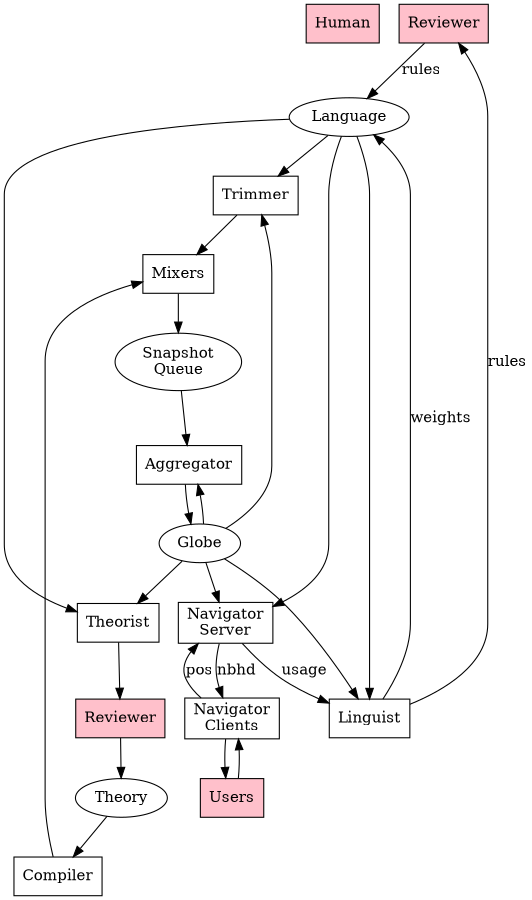 digraph G {
	overlap=false;
	size="6,6";

	node [shape=box];
	Human [style=filled, fillcolor=pink];

	lang_reviewer [label="Reviewer", style=filled, fillcolor=pink];
	theory_reviewer [label="Reviewer", style=filled, fillcolor=pink];
	db_queue [label="Snapshot\nQueue"];

	Globe -> Trimmer;
	Language -> Trimmer;
	Trimmer -> Mixers -> db_queue -> Aggregator -> Globe;
	Globe -> Aggregator;

	Globe -> Theorist;
	Language ->  Theorist;
	Theorist -> theory_reviewer -> Theory -> Compiler -> Mixers;

	Globe -> Linguist;
	Language -> Linguist;
	//Linguist -> lang_reviewer -> Language;
	Linguist -> Language [label="weights"];
	Linguist -> lang_reviewer -> Language [label="rules"];

	//subgraph cluster_navigator {
	//	color = purple;
	//	label = "Navigator";
	subgraph navigator {
		node [shape=box];
		Users [style=filled, fillcolor=pink];
		nav_server [label="Navigator\nServer"];
		nav_clients [label="Navigator\nClients"];
		nav_server -> nav_clients [label="nbhd"];
		nav_clients -> nav_server [label="pos"];
		nav_clients -> Users;
		Users -> nav_clients;
	}
	Globe -> nav_server;
	Language -> nav_server;
	nav_server -> Linguist [label="usage"];

	db_queue [shape=ellipse];
	Language [shape=ellipse];
	Theory [shape=ellipse];
	Globe [shape=ellipse];
}
